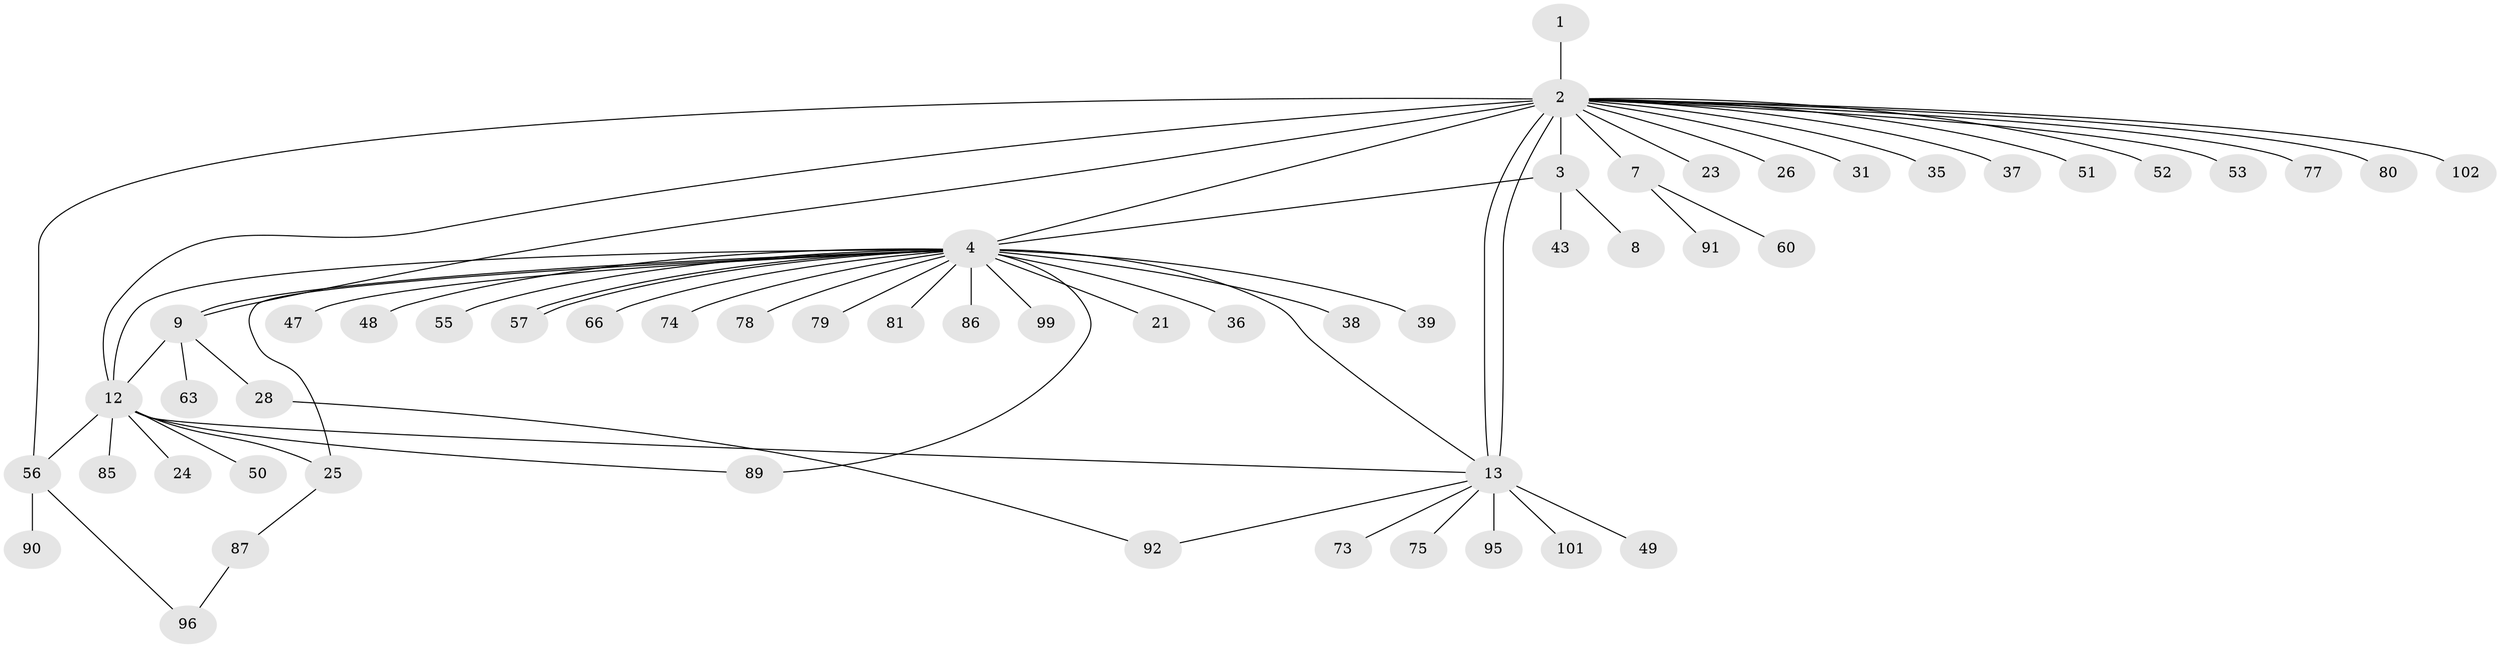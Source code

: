 // original degree distribution, {1: 0.5585585585585585, 26: 0.009009009009009009, 4: 0.09009009009009009, 31: 0.009009009009009009, 12: 0.009009009009009009, 2: 0.17117117117117117, 3: 0.08108108108108109, 9: 0.009009009009009009, 6: 0.018018018018018018, 5: 0.04504504504504504}
// Generated by graph-tools (version 1.1) at 2025/54/03/05/25 16:54:47]
// undirected, 55 vertices, 67 edges
graph export_dot {
graph [start="1"]
  node [color=gray90,style=filled];
  1;
  2 [super="+11+6+5+54+64+19+68+71+46+104"];
  3;
  4 [super="+33+97+44+10+29+61+22+88+15+76+30+107"];
  7 [super="+111+17"];
  8 [super="+100"];
  9 [super="+14+83"];
  12 [super="+82+34"];
  13 [super="+32+45+18"];
  21;
  23;
  24;
  25 [super="+65"];
  26 [super="+93"];
  28;
  31;
  35;
  36;
  37;
  38;
  39;
  43;
  47;
  48;
  49;
  50;
  51 [super="+110"];
  52;
  53;
  55;
  56 [super="+67+58"];
  57 [super="+59"];
  60;
  63;
  66;
  73;
  74;
  75;
  77;
  78;
  79;
  80;
  81;
  85;
  86;
  87;
  89;
  90;
  91;
  92 [super="+98"];
  95;
  96;
  99;
  101;
  102;
  1 -- 2;
  2 -- 3;
  2 -- 4 [weight=7];
  2 -- 13 [weight=4];
  2 -- 13;
  2 -- 23;
  2 -- 35;
  2 -- 37;
  2 -- 51 [weight=2];
  2 -- 77;
  2 -- 80;
  2 -- 53;
  2 -- 26;
  2 -- 7 [weight=5];
  2 -- 102;
  2 -- 9;
  2 -- 12 [weight=2];
  2 -- 52;
  2 -- 56 [weight=2];
  2 -- 31;
  3 -- 8;
  3 -- 43;
  3 -- 4;
  4 -- 12 [weight=2];
  4 -- 21;
  4 -- 25;
  4 -- 36;
  4 -- 38;
  4 -- 39;
  4 -- 57;
  4 -- 57;
  4 -- 78;
  4 -- 79;
  4 -- 86;
  4 -- 89;
  4 -- 66;
  4 -- 9 [weight=2];
  4 -- 13;
  4 -- 99;
  4 -- 48;
  4 -- 81;
  4 -- 55;
  4 -- 74;
  4 -- 47;
  7 -- 60;
  7 -- 91;
  9 -- 28;
  9 -- 63;
  9 -- 12;
  12 -- 24;
  12 -- 50;
  12 -- 56;
  12 -- 89;
  12 -- 13;
  12 -- 85;
  12 -- 25;
  13 -- 73;
  13 -- 101;
  13 -- 75;
  13 -- 49;
  13 -- 95;
  13 -- 92;
  25 -- 87;
  28 -- 92;
  56 -- 96;
  56 -- 90;
  87 -- 96;
}
